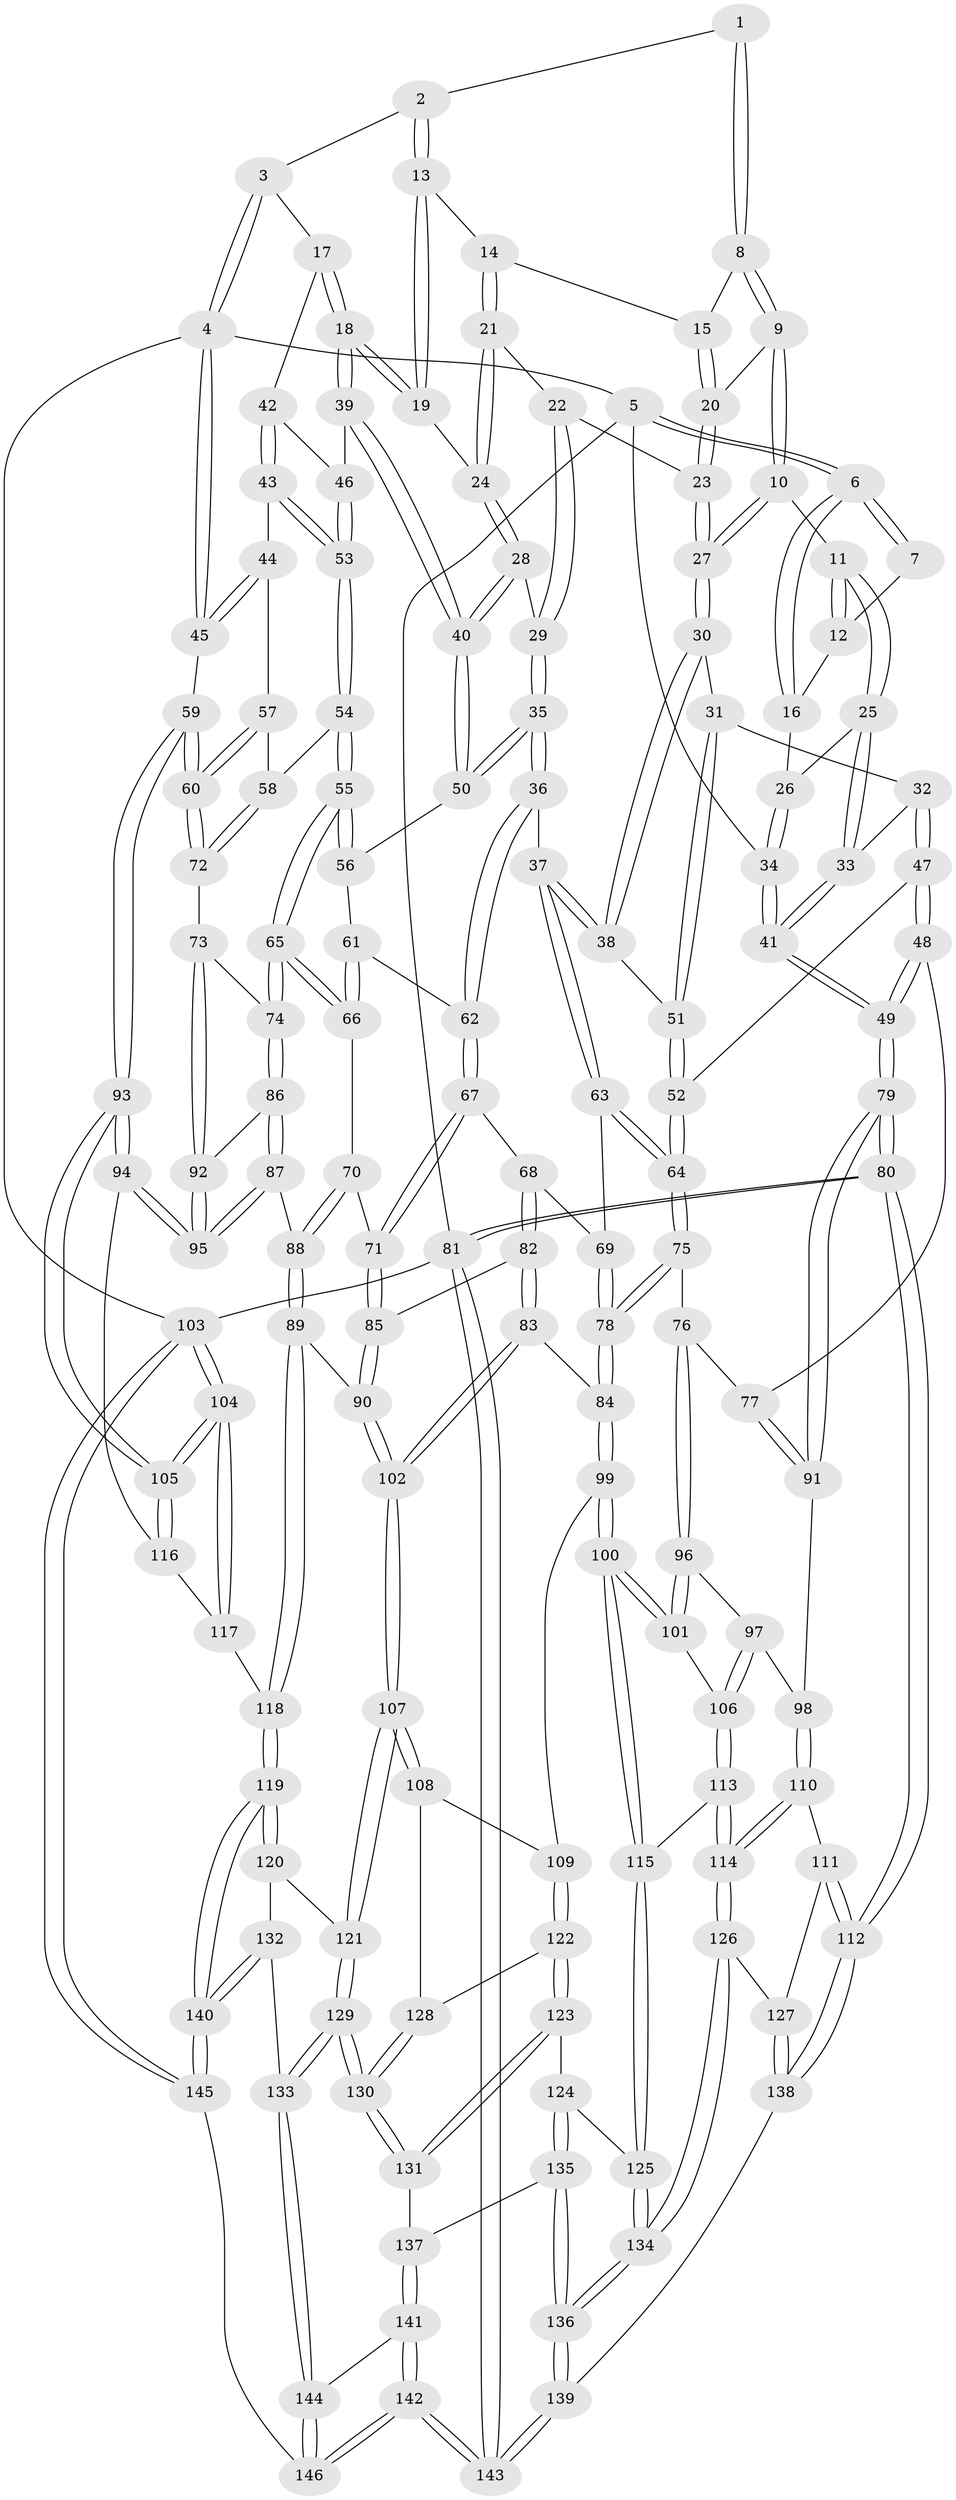 // coarse degree distribution, {3: 0.06666666666666667, 4: 0.4777777777777778, 5: 0.36666666666666664, 7: 0.011111111111111112, 6: 0.07777777777777778}
// Generated by graph-tools (version 1.1) at 2025/42/03/06/25 10:42:31]
// undirected, 146 vertices, 362 edges
graph export_dot {
graph [start="1"]
  node [color=gray90,style=filled];
  1 [pos="+0.3903478947109585+0"];
  2 [pos="+0.5366701486004977+0"];
  3 [pos="+0.7273263914345712+0"];
  4 [pos="+1+0"];
  5 [pos="+0+0"];
  6 [pos="+0+0"];
  7 [pos="+0.36378577428763725+0"];
  8 [pos="+0.410357494910525+0"];
  9 [pos="+0.37825905945941585+0.09145161547842243"];
  10 [pos="+0.3602925293557652+0.11059668694087667"];
  11 [pos="+0.31401332113588065+0.07593714668790706"];
  12 [pos="+0.3165177049085225+0"];
  13 [pos="+0.5340569412556813+0.0028485949258658136"];
  14 [pos="+0.5138958068996047+0.06012213571862799"];
  15 [pos="+0.4386940700242426+0.0513683971554816"];
  16 [pos="+0.21976618340423054+0.06334955208928925"];
  17 [pos="+0.7492229368546126+0.03154873776583035"];
  18 [pos="+0.6879202155921165+0.10548545810448395"];
  19 [pos="+0.6075111241550398+0.10416580740923853"];
  20 [pos="+0.43714421705210094+0.07183844208414993"];
  21 [pos="+0.5125436454460809+0.09801448614219026"];
  22 [pos="+0.48050899627837285+0.1155291964976061"];
  23 [pos="+0.4636180904576715+0.11968781752050021"];
  24 [pos="+0.560055325609142+0.12217046174866322"];
  25 [pos="+0.24210125442951363+0.11835214433184117"];
  26 [pos="+0.2342401438795736+0.10750831027499512"];
  27 [pos="+0.39256955290946155+0.2104641147864898"];
  28 [pos="+0.5472158216502152+0.18456708488310558"];
  29 [pos="+0.5343731363807506+0.2008124858992905"];
  30 [pos="+0.3920793859142931+0.21374119255119425"];
  31 [pos="+0.28414472052809064+0.19681628885359084"];
  32 [pos="+0.25657839374667335+0.17443649929971008"];
  33 [pos="+0.2380542731232973+0.1489063786431656"];
  34 [pos="+0+0.012296390836124766"];
  35 [pos="+0.5054222230939819+0.261513371099909"];
  36 [pos="+0.4647618236371893+0.30909398893226553"];
  37 [pos="+0.44746565595654075+0.3072375287183423"];
  38 [pos="+0.42903598088364414+0.28789146588642867"];
  39 [pos="+0.6790593628420905+0.1692292811518259"];
  40 [pos="+0.6707427110200549+0.1864083800190908"];
  41 [pos="+0+0.2647535145877971"];
  42 [pos="+0.8241604743909775+0.09440286611150493"];
  43 [pos="+0.9243451729039868+0.14492645612875152"];
  44 [pos="+0.9629290055739466+0.14388149322433696"];
  45 [pos="+1+0.058672851779001035"];
  46 [pos="+0.7792921743788729+0.22749590793099309"];
  47 [pos="+0.12036194658059778+0.33137990286890834"];
  48 [pos="+0.08680280058126019+0.33151546649769975"];
  49 [pos="+0+0.2803594554771514"];
  50 [pos="+0.6663552700113837+0.2091775995957524"];
  51 [pos="+0.2250410622811066+0.3153274026947655"];
  52 [pos="+0.18759479716771774+0.3391187777582914"];
  53 [pos="+0.8140942372774265+0.3115961421291931"];
  54 [pos="+0.8073758833966664+0.34560288958716207"];
  55 [pos="+0.7917739526603128+0.35383678211583014"];
  56 [pos="+0.6738612025433081+0.2568952653694999"];
  57 [pos="+0.9375130533102168+0.28502567319360855"];
  58 [pos="+0.821350367538951+0.3494456437573604"];
  59 [pos="+1+0.44302200852220297"];
  60 [pos="+1+0.44223427300753826"];
  61 [pos="+0.5689224079366142+0.3484359057688109"];
  62 [pos="+0.4984133916159334+0.3327204768437451"];
  63 [pos="+0.3858068721067884+0.39709482468838675"];
  64 [pos="+0.29146207212742165+0.4371142294990585"];
  65 [pos="+0.7388775062028312+0.4270697083943905"];
  66 [pos="+0.6723862733663242+0.43422750203584265"];
  67 [pos="+0.5127664853214035+0.45117844766096077"];
  68 [pos="+0.49992079632502406+0.4907006290820643"];
  69 [pos="+0.40085681200950235+0.4423510360459523"];
  70 [pos="+0.6534931263091609+0.4590838195427255"];
  71 [pos="+0.6183613134882+0.4912727311669237"];
  72 [pos="+1+0.4505067808767126"];
  73 [pos="+0.9371050415172463+0.5100931959267979"];
  74 [pos="+0.7478991551507795+0.4467261986877697"];
  75 [pos="+0.2826194062535779+0.46983585652166177"];
  76 [pos="+0.2420461321388818+0.5332421924116402"];
  77 [pos="+0.20391344456149904+0.5201265047841591"];
  78 [pos="+0.41752267971168616+0.5613283581525619"];
  79 [pos="+0+0.47853849277842847"];
  80 [pos="+0+0.9307785693389381"];
  81 [pos="+0+1"];
  82 [pos="+0.4951495498258753+0.5586764798504635"];
  83 [pos="+0.4795911893656732+0.5761381623809358"];
  84 [pos="+0.43177841675303735+0.5928991355508502"];
  85 [pos="+0.5959436565296556+0.5302378618877699"];
  86 [pos="+0.7692347267880663+0.5247700212042781"];
  87 [pos="+0.7161362851575532+0.6302773012373838"];
  88 [pos="+0.6942069811601631+0.6421769639650967"];
  89 [pos="+0.6901047795343689+0.64536963958944"];
  90 [pos="+0.655862570126259+0.6444028374824677"];
  91 [pos="+0.011199926770564316+0.5602820842663337"];
  92 [pos="+0.8800318932046178+0.5746053250266544"];
  93 [pos="+1+0.7408142907227718"];
  94 [pos="+0.8858926384465143+0.6838346907139335"];
  95 [pos="+0.8818656230099167+0.6766588163676504"];
  96 [pos="+0.24530090439134328+0.5474356891754537"];
  97 [pos="+0.07624704309948462+0.6110534027645179"];
  98 [pos="+0.06146594298292057+0.6080034220342052"];
  99 [pos="+0.40664031976251996+0.6277478402420136"];
  100 [pos="+0.3638501748998766+0.6487206305661043"];
  101 [pos="+0.26146254225019977+0.6034342599693218"];
  102 [pos="+0.6016561999023784+0.6718187513195307"];
  103 [pos="+1+1"];
  104 [pos="+1+1"];
  105 [pos="+1+1"];
  106 [pos="+0.20822607819102315+0.6458426116111939"];
  107 [pos="+0.5717925002566505+0.7278722868396141"];
  108 [pos="+0.5040814933222545+0.7175096733216227"];
  109 [pos="+0.468492744274496+0.6956957972151054"];
  110 [pos="+0.08229056483819455+0.6810595435108562"];
  111 [pos="+0.0553649436501097+0.7271959145835469"];
  112 [pos="+0+0.8848870578590775"];
  113 [pos="+0.1955155472663644+0.7063294676563092"];
  114 [pos="+0.1702525609328384+0.7634152036061451"];
  115 [pos="+0.34560265795908907+0.730930028126118"];
  116 [pos="+0.840729025479514+0.7626137830595051"];
  117 [pos="+0.7619542050885225+0.8408639551390054"];
  118 [pos="+0.7510595436938907+0.8426124640068469"];
  119 [pos="+0.7450247794057341+0.8469366290182012"];
  120 [pos="+0.5960840500409673+0.7575640369879846"];
  121 [pos="+0.5738207529028969+0.7376861443439958"];
  122 [pos="+0.44284955536903053+0.7712563817352368"];
  123 [pos="+0.42526861033563745+0.7987182977120102"];
  124 [pos="+0.3487952131858145+0.7423268265641817"];
  125 [pos="+0.3452906987697322+0.7352246602760786"];
  126 [pos="+0.1712808548991537+0.7853995362651627"];
  127 [pos="+0.13260101416222259+0.8012897191910471"];
  128 [pos="+0.4894285106828373+0.7498019646968531"];
  129 [pos="+0.4926457389542741+0.8818671965998945"];
  130 [pos="+0.4744495521293259+0.8719108275445965"];
  131 [pos="+0.46895548604573684+0.8698785637719667"];
  132 [pos="+0.592597859789066+0.8915937103568039"];
  133 [pos="+0.49465064780273826+0.8845268822480613"];
  134 [pos="+0.20147278041426342+0.8077302972687367"];
  135 [pos="+0.3247070768343463+0.8792562835925833"];
  136 [pos="+0.23527462853024378+0.8819693465152656"];
  137 [pos="+0.35297263045675437+0.8963307723273407"];
  138 [pos="+0.024818016868977555+0.8652006157327552"];
  139 [pos="+0.1960925188983838+0.9743160509686764"];
  140 [pos="+0.6960084865047885+0.9142219784667919"];
  141 [pos="+0.35107350399330745+0.9834577563434079"];
  142 [pos="+0.24129764114312918+1"];
  143 [pos="+0.2180854180631172+1"];
  144 [pos="+0.48821177775478686+0.9563318291216134"];
  145 [pos="+0.6907189351301234+1"];
  146 [pos="+0.5317585118706487+1"];
  1 -- 2;
  1 -- 8;
  1 -- 8;
  2 -- 3;
  2 -- 13;
  2 -- 13;
  3 -- 4;
  3 -- 4;
  3 -- 17;
  4 -- 5;
  4 -- 45;
  4 -- 45;
  4 -- 103;
  5 -- 6;
  5 -- 6;
  5 -- 34;
  5 -- 81;
  6 -- 7;
  6 -- 7;
  6 -- 16;
  6 -- 16;
  7 -- 12;
  8 -- 9;
  8 -- 9;
  8 -- 15;
  9 -- 10;
  9 -- 10;
  9 -- 20;
  10 -- 11;
  10 -- 27;
  10 -- 27;
  11 -- 12;
  11 -- 12;
  11 -- 25;
  11 -- 25;
  12 -- 16;
  13 -- 14;
  13 -- 19;
  13 -- 19;
  14 -- 15;
  14 -- 21;
  14 -- 21;
  15 -- 20;
  15 -- 20;
  16 -- 26;
  17 -- 18;
  17 -- 18;
  17 -- 42;
  18 -- 19;
  18 -- 19;
  18 -- 39;
  18 -- 39;
  19 -- 24;
  20 -- 23;
  20 -- 23;
  21 -- 22;
  21 -- 24;
  21 -- 24;
  22 -- 23;
  22 -- 29;
  22 -- 29;
  23 -- 27;
  23 -- 27;
  24 -- 28;
  24 -- 28;
  25 -- 26;
  25 -- 33;
  25 -- 33;
  26 -- 34;
  26 -- 34;
  27 -- 30;
  27 -- 30;
  28 -- 29;
  28 -- 40;
  28 -- 40;
  29 -- 35;
  29 -- 35;
  30 -- 31;
  30 -- 38;
  30 -- 38;
  31 -- 32;
  31 -- 51;
  31 -- 51;
  32 -- 33;
  32 -- 47;
  32 -- 47;
  33 -- 41;
  33 -- 41;
  34 -- 41;
  34 -- 41;
  35 -- 36;
  35 -- 36;
  35 -- 50;
  35 -- 50;
  36 -- 37;
  36 -- 62;
  36 -- 62;
  37 -- 38;
  37 -- 38;
  37 -- 63;
  37 -- 63;
  38 -- 51;
  39 -- 40;
  39 -- 40;
  39 -- 46;
  40 -- 50;
  40 -- 50;
  41 -- 49;
  41 -- 49;
  42 -- 43;
  42 -- 43;
  42 -- 46;
  43 -- 44;
  43 -- 53;
  43 -- 53;
  44 -- 45;
  44 -- 45;
  44 -- 57;
  45 -- 59;
  46 -- 53;
  46 -- 53;
  47 -- 48;
  47 -- 48;
  47 -- 52;
  48 -- 49;
  48 -- 49;
  48 -- 77;
  49 -- 79;
  49 -- 79;
  50 -- 56;
  51 -- 52;
  51 -- 52;
  52 -- 64;
  52 -- 64;
  53 -- 54;
  53 -- 54;
  54 -- 55;
  54 -- 55;
  54 -- 58;
  55 -- 56;
  55 -- 56;
  55 -- 65;
  55 -- 65;
  56 -- 61;
  57 -- 58;
  57 -- 60;
  57 -- 60;
  58 -- 72;
  58 -- 72;
  59 -- 60;
  59 -- 60;
  59 -- 93;
  59 -- 93;
  60 -- 72;
  60 -- 72;
  61 -- 62;
  61 -- 66;
  61 -- 66;
  62 -- 67;
  62 -- 67;
  63 -- 64;
  63 -- 64;
  63 -- 69;
  64 -- 75;
  64 -- 75;
  65 -- 66;
  65 -- 66;
  65 -- 74;
  65 -- 74;
  66 -- 70;
  67 -- 68;
  67 -- 71;
  67 -- 71;
  68 -- 69;
  68 -- 82;
  68 -- 82;
  69 -- 78;
  69 -- 78;
  70 -- 71;
  70 -- 88;
  70 -- 88;
  71 -- 85;
  71 -- 85;
  72 -- 73;
  73 -- 74;
  73 -- 92;
  73 -- 92;
  74 -- 86;
  74 -- 86;
  75 -- 76;
  75 -- 78;
  75 -- 78;
  76 -- 77;
  76 -- 96;
  76 -- 96;
  77 -- 91;
  77 -- 91;
  78 -- 84;
  78 -- 84;
  79 -- 80;
  79 -- 80;
  79 -- 91;
  79 -- 91;
  80 -- 81;
  80 -- 81;
  80 -- 112;
  80 -- 112;
  81 -- 143;
  81 -- 143;
  81 -- 103;
  82 -- 83;
  82 -- 83;
  82 -- 85;
  83 -- 84;
  83 -- 102;
  83 -- 102;
  84 -- 99;
  84 -- 99;
  85 -- 90;
  85 -- 90;
  86 -- 87;
  86 -- 87;
  86 -- 92;
  87 -- 88;
  87 -- 95;
  87 -- 95;
  88 -- 89;
  88 -- 89;
  89 -- 90;
  89 -- 118;
  89 -- 118;
  90 -- 102;
  90 -- 102;
  91 -- 98;
  92 -- 95;
  92 -- 95;
  93 -- 94;
  93 -- 94;
  93 -- 105;
  93 -- 105;
  94 -- 95;
  94 -- 95;
  94 -- 116;
  96 -- 97;
  96 -- 101;
  96 -- 101;
  97 -- 98;
  97 -- 106;
  97 -- 106;
  98 -- 110;
  98 -- 110;
  99 -- 100;
  99 -- 100;
  99 -- 109;
  100 -- 101;
  100 -- 101;
  100 -- 115;
  100 -- 115;
  101 -- 106;
  102 -- 107;
  102 -- 107;
  103 -- 104;
  103 -- 104;
  103 -- 145;
  103 -- 145;
  104 -- 105;
  104 -- 105;
  104 -- 117;
  104 -- 117;
  105 -- 116;
  105 -- 116;
  106 -- 113;
  106 -- 113;
  107 -- 108;
  107 -- 108;
  107 -- 121;
  107 -- 121;
  108 -- 109;
  108 -- 128;
  109 -- 122;
  109 -- 122;
  110 -- 111;
  110 -- 114;
  110 -- 114;
  111 -- 112;
  111 -- 112;
  111 -- 127;
  112 -- 138;
  112 -- 138;
  113 -- 114;
  113 -- 114;
  113 -- 115;
  114 -- 126;
  114 -- 126;
  115 -- 125;
  115 -- 125;
  116 -- 117;
  117 -- 118;
  118 -- 119;
  118 -- 119;
  119 -- 120;
  119 -- 120;
  119 -- 140;
  119 -- 140;
  120 -- 121;
  120 -- 132;
  121 -- 129;
  121 -- 129;
  122 -- 123;
  122 -- 123;
  122 -- 128;
  123 -- 124;
  123 -- 131;
  123 -- 131;
  124 -- 125;
  124 -- 135;
  124 -- 135;
  125 -- 134;
  125 -- 134;
  126 -- 127;
  126 -- 134;
  126 -- 134;
  127 -- 138;
  127 -- 138;
  128 -- 130;
  128 -- 130;
  129 -- 130;
  129 -- 130;
  129 -- 133;
  129 -- 133;
  130 -- 131;
  130 -- 131;
  131 -- 137;
  132 -- 133;
  132 -- 140;
  132 -- 140;
  133 -- 144;
  133 -- 144;
  134 -- 136;
  134 -- 136;
  135 -- 136;
  135 -- 136;
  135 -- 137;
  136 -- 139;
  136 -- 139;
  137 -- 141;
  137 -- 141;
  138 -- 139;
  139 -- 143;
  139 -- 143;
  140 -- 145;
  140 -- 145;
  141 -- 142;
  141 -- 142;
  141 -- 144;
  142 -- 143;
  142 -- 143;
  142 -- 146;
  142 -- 146;
  144 -- 146;
  144 -- 146;
  145 -- 146;
}
